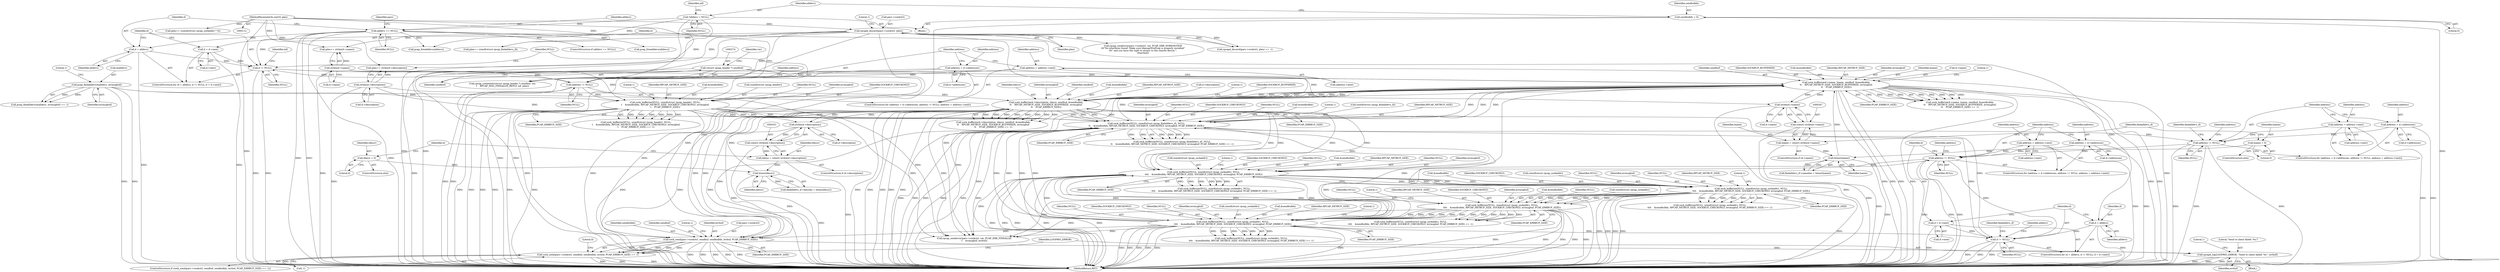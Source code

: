 digraph "1_libpcap_617b12c0339db4891d117b661982126c495439ea@API" {
"1000605" [label="(Call,sock_send(pars->sockctrl, sendbuf, sendbufidx, errbuf, PCAP_ERRBUF_SIZE))"];
"1000137" [label="(Call,rpcapd_discard(pars->sockctrl, plen))"];
"1000115" [label="(MethodParameterIn,uint32 plen)"];
"1000273" [label="(Call,(struct rpcap_header *) sendbuf)"];
"1000434" [label="(Call,sock_bufferize(d->description, ldescr, sendbuf, &sendbufidx,\n\t\t    RPCAP_NETBUF_SIZE, SOCKBUF_BUFFERIZE, errmsgbuf,\n\t\t    PCAP_ERRBUF_SIZE))"];
"1000332" [label="(Call,strlen(d->description))"];
"1000205" [label="(Call,strlen(d->description))"];
"1000360" [label="(Call,htons(ldescr))"];
"1000337" [label="(Call,ldescr = 0)"];
"1000328" [label="(Call,ldescr = (short) strlen(d->description))"];
"1000330" [label="(Call,(short) strlen(d->description))"];
"1000417" [label="(Call,sock_bufferize(d->name, lname, sendbuf, &sendbufidx,\n\t\t    RPCAP_NETBUF_SIZE, SOCKBUF_BUFFERIZE, errmsgbuf,\n\t\t    PCAP_ERRBUF_SIZE))"];
"1000348" [label="(Call,strlen(d->name))"];
"1000215" [label="(Call,strlen(d->name))"];
"1000366" [label="(Call,htons(lname))"];
"1000353" [label="(Call,lname = 0)"];
"1000344" [label="(Call,lname = (short) strlen(d->name))"];
"1000346" [label="(Call,(short) strlen(d->name))"];
"1000305" [label="(Call,sock_bufferize(NULL, sizeof(struct rpcap_findalldevs_if), NULL,\n\t\t    &sendbufidx, RPCAP_NETBUF_SIZE, SOCKBUF_CHECKONLY, errmsgbuf, PCAP_ERRBUF_SIZE))"];
"1000284" [label="(Call,d != NULL)"];
"1000281" [label="(Call,d = alldevs)"];
"1000158" [label="(Call,alldevs == NULL)"];
"1000125" [label="(Call,*alldevs = NULL)"];
"1000287" [label="(Call,d = d->next)"];
"1000258" [label="(Call,sock_bufferize(NULL, sizeof(struct rpcap_header), NULL,\n\t    &sendbufidx, RPCAP_NETBUF_SIZE, SOCKBUF_CHECKONLY, errmsgbuf,\n\t    PCAP_ERRBUF_SIZE))"];
"1000188" [label="(Call,d != NULL)"];
"1000185" [label="(Call,d = alldevs)"];
"1000191" [label="(Call,d = d->next)"];
"1000229" [label="(Call,address != NULL)"];
"1000224" [label="(Call,address = d->addresses)"];
"1000232" [label="(Call,address = address->next)"];
"1000150" [label="(Call,pcap_findalldevs(&alldevs, errmsgbuf))"];
"1000455" [label="(Call,address != NULL)"];
"1000458" [label="(Call,address = address->next)"];
"1000450" [label="(Call,address = d->addresses)"];
"1000382" [label="(Call,address != NULL)"];
"1000377" [label="(Call,address = d->addresses)"];
"1000385" [label="(Call,address = address->next)"];
"1000577" [label="(Call,sock_bufferize(NULL, sizeof(struct rpcap_sockaddr), NULL,\n\t\t\t\t    &sendbufidx, RPCAP_NETBUF_SIZE, SOCKBUF_CHECKONLY, errmsgbuf, PCAP_ERRBUF_SIZE))"];
"1000546" [label="(Call,sock_bufferize(NULL, sizeof(struct rpcap_sockaddr), NULL,\n\t\t\t\t    &sendbufidx, RPCAP_NETBUF_SIZE, SOCKBUF_CHECKONLY, errmsgbuf, PCAP_ERRBUF_SIZE))"];
"1000515" [label="(Call,sock_bufferize(NULL, sizeof(struct rpcap_sockaddr), NULL,\n\t\t\t\t    &sendbufidx, RPCAP_NETBUF_SIZE, SOCKBUF_CHECKONLY, errmsgbuf, PCAP_ERRBUF_SIZE))"];
"1000484" [label="(Call,sock_bufferize(NULL, sizeof(struct rpcap_sockaddr), NULL,\n\t\t\t\t    &sendbufidx, RPCAP_NETBUF_SIZE, SOCKBUF_CHECKONLY, errmsgbuf, PCAP_ERRBUF_SIZE))"];
"1000121" [label="(Call,sendbufidx = 0)"];
"1000604" [label="(Call,sock_send(pars->sockctrl, sendbuf, sendbufidx, errbuf, PCAP_ERRBUF_SIZE) == -1)"];
"1000616" [label="(Call,rpcapd_log(LOGPRIO_ERROR, \"Send to client failed: %s\", errbuf))"];
"1000385" [label="(Call,address = address->next)"];
"1000486" [label="(Call,sizeof(struct rpcap_sockaddr))"];
"1000445" [label="(Identifier,PCAP_ERRBUF_SIZE)"];
"1000349" [label="(Call,d->name)"];
"1000315" [label="(Identifier,PCAP_ERRBUF_SIZE)"];
"1000258" [label="(Call,sock_bufferize(NULL, sizeof(struct rpcap_header), NULL,\n\t    &sendbufidx, RPCAP_NETBUF_SIZE, SOCKBUF_CHECKONLY, errmsgbuf,\n\t    PCAP_ERRBUF_SIZE))"];
"1000362" [label="(Call,findalldevs_if->namelen = htons(lname))"];
"1000314" [label="(Identifier,errmsgbuf)"];
"1000186" [label="(Identifier,d)"];
"1000273" [label="(Call,(struct rpcap_header *) sendbuf)"];
"1000257" [label="(Call,sock_bufferize(NULL, sizeof(struct rpcap_header), NULL,\n\t    &sendbufidx, RPCAP_NETBUF_SIZE, SOCKBUF_CHECKONLY, errmsgbuf,\n\t    PCAP_ERRBUF_SIZE) == -1)"];
"1000422" [label="(Identifier,sendbuf)"];
"1000610" [label="(Identifier,sendbufidx)"];
"1000137" [label="(Call,rpcapd_discard(pars->sockctrl, plen))"];
"1000232" [label="(Call,address = address->next)"];
"1000270" [label="(Literal,1)"];
"1000386" [label="(Identifier,address)"];
"1000522" [label="(Identifier,RPCAP_NETBUF_SIZE)"];
"1000618" [label="(Literal,\"Send to client failed: %s\")"];
"1000652" [label="(MethodReturn,RET)"];
"1000141" [label="(Identifier,plen)"];
"1000213" [label="(Call,plen+= strlen(d->name))"];
"1000219" [label="(Call,plen+= sizeof(struct rpcap_findalldevs_if))"];
"1000468" [label="(Identifier,address)"];
"1000609" [label="(Identifier,sendbuf)"];
"1000494" [label="(Identifier,PCAP_ERRBUF_SIZE)"];
"1000346" [label="(Call,(short) strlen(d->name))"];
"1000548" [label="(Call,sizeof(struct rpcap_sockaddr))"];
"1000460" [label="(Call,address->next)"];
"1000344" [label="(Call,lname = (short) strlen(d->name))"];
"1000265" [label="(Identifier,RPCAP_NETBUF_SIZE)"];
"1000304" [label="(Call,sock_bufferize(NULL, sizeof(struct rpcap_findalldevs_if), NULL,\n\t\t    &sendbufidx, RPCAP_NETBUF_SIZE, SOCKBUF_CHECKONLY, errmsgbuf, PCAP_ERRBUF_SIZE) == -1)"];
"1000514" [label="(Call,sock_bufferize(NULL, sizeof(struct rpcap_sockaddr), NULL,\n\t\t\t\t    &sendbufidx, RPCAP_NETBUF_SIZE, SOCKBUF_CHECKONLY, errmsgbuf, PCAP_ERRBUF_SIZE) == -1)"];
"1000275" [label="(Identifier,sendbuf)"];
"1000233" [label="(Identifier,address)"];
"1000116" [label="(Block,)"];
"1000241" [label="(Identifier,address)"];
"1000426" [label="(Identifier,SOCKBUF_BUFFERIZE)"];
"1000587" [label="(Identifier,PCAP_ERRBUF_SIZE)"];
"1000578" [label="(Identifier,NULL)"];
"1000115" [label="(MethodParameterIn,uint32 plen)"];
"1000306" [label="(Identifier,NULL)"];
"1000585" [label="(Identifier,SOCKBUF_CHECKONLY)"];
"1000313" [label="(Identifier,SOCKBUF_CHECKONLY)"];
"1000447" [label="(Literal,1)"];
"1000234" [label="(Call,address->next)"];
"1000356" [label="(Call,findalldevs_if->desclen = htons(ldescr))"];
"1000484" [label="(Call,sock_bufferize(NULL, sizeof(struct rpcap_sockaddr), NULL,\n\t\t\t\t    &sendbufidx, RPCAP_NETBUF_SIZE, SOCKBUF_CHECKONLY, errmsgbuf, PCAP_ERRBUF_SIZE))"];
"1000328" [label="(Call,ldescr = (short) strlen(d->description))"];
"1000379" [label="(Call,d->addresses)"];
"1000352" [label="(ControlStructure,else)"];
"1000581" [label="(Identifier,NULL)"];
"1000123" [label="(Literal,0)"];
"1000456" [label="(Identifier,address)"];
"1000126" [label="(Identifier,alldevs)"];
"1000287" [label="(Call,d = d->next)"];
"1000247" [label="(Call,plen+= (sizeof(struct rpcap_sockaddr) * 4))"];
"1000617" [label="(Identifier,LOGPRIO_ERROR)"];
"1000367" [label="(Identifier,lname)"];
"1000143" [label="(Literal,1)"];
"1000603" [label="(ControlStructure,if (sock_send(pars->sockctrl, sendbuf, sendbufidx, errbuf, PCAP_ERRBUF_SIZE) == -1))"];
"1000215" [label="(Call,strlen(d->name))"];
"1000483" [label="(Call,sock_bufferize(NULL, sizeof(struct rpcap_sockaddr), NULL,\n\t\t\t\t    &sendbufidx, RPCAP_NETBUF_SIZE, SOCKBUF_CHECKONLY, errmsgbuf, PCAP_ERRBUF_SIZE) == -1)"];
"1000496" [label="(Literal,1)"];
"1000205" [label="(Call,strlen(d->description))"];
"1000206" [label="(Call,d->description)"];
"1000458" [label="(Call,address = address->next)"];
"1000527" [label="(Literal,1)"];
"1000605" [label="(Call,sock_send(pars->sockctrl, sendbuf, sendbufidx, errbuf, PCAP_ERRBUF_SIZE))"];
"1000443" [label="(Identifier,SOCKBUF_BUFFERIZE)"];
"1000189" [label="(Identifier,d)"];
"1000340" [label="(ControlStructure,if (d->name))"];
"1000520" [label="(Call,&sendbufidx)"];
"1000546" [label="(Call,sock_bufferize(NULL, sizeof(struct rpcap_sockaddr), NULL,\n\t\t\t\t    &sendbufidx, RPCAP_NETBUF_SIZE, SOCKBUF_CHECKONLY, errmsgbuf, PCAP_ERRBUF_SIZE))"];
"1000164" [label="(Call,rpcap_senderror(pars->sockctrl, ver, PCAP_ERR_NOREMOTEIF,\n\t\t\t\"No interfaces found! Make sure libpcap/WinPcap is properly installed\"\n\t\t\t\" and you have the right to access to the remote device.\",\n\t\t\terrbuf))"];
"1000457" [label="(Identifier,NULL)"];
"1000136" [label="(Call,rpcapd_discard(pars->sockctrl, plen) == -1)"];
"1000309" [label="(Identifier,NULL)"];
"1000216" [label="(Call,d->name)"];
"1000160" [label="(Identifier,NULL)"];
"1000492" [label="(Identifier,SOCKBUF_CHECKONLY)"];
"1000488" [label="(Identifier,NULL)"];
"1000452" [label="(Call,d->addresses)"];
"1000489" [label="(Call,&sendbufidx)"];
"1000433" [label="(Call,sock_bufferize(d->description, ldescr, sendbuf, &sendbufidx,\n\t\t    RPCAP_NETBUF_SIZE, SOCKBUF_BUFFERIZE, errmsgbuf,\n\t\t    PCAP_ERRBUF_SIZE) == -1)"];
"1000423" [label="(Call,&sendbufidx)"];
"1000451" [label="(Identifier,address)"];
"1000428" [label="(Identifier,PCAP_ERRBUF_SIZE)"];
"1000149" [label="(Call,pcap_findalldevs(&alldevs, errmsgbuf) == -1)"];
"1000619" [label="(Identifier,errbuf)"];
"1000272" [label="(Call,rpcap_createhdr((struct rpcap_header *) sendbuf, ver,\n\t    RPCAP_MSG_FINDALLIF_REPLY, nif, plen))"];
"1000383" [label="(Identifier,address)"];
"1000263" [label="(Call,&sendbufidx)"];
"1000226" [label="(Call,d->addresses)"];
"1000438" [label="(Identifier,ldescr)"];
"1000288" [label="(Identifier,d)"];
"1000614" [label="(Literal,1)"];
"1000192" [label="(Identifier,d)"];
"1000260" [label="(Call,sizeof(struct rpcap_header))"];
"1000231" [label="(Identifier,NULL)"];
"1000547" [label="(Identifier,NULL)"];
"1000361" [label="(Identifier,ldescr)"];
"1000558" [label="(Literal,1)"];
"1000378" [label="(Identifier,address)"];
"1000310" [label="(Call,&sendbufidx)"];
"1000624" [label="(Literal,0)"];
"1000523" [label="(Identifier,SOCKBUF_CHECKONLY)"];
"1000425" [label="(Identifier,RPCAP_NETBUF_SIZE)"];
"1000296" [label="(Identifier,findalldevs_if)"];
"1000285" [label="(Identifier,d)"];
"1000444" [label="(Identifier,errmsgbuf)"];
"1000348" [label="(Call,strlen(d->name))"];
"1000387" [label="(Call,address->next)"];
"1000224" [label="(Call,address = d->addresses)"];
"1000330" [label="(Call,(short) strlen(d->description))"];
"1000586" [label="(Identifier,errmsgbuf)"];
"1000427" [label="(Identifier,errmsgbuf)"];
"1000345" [label="(Identifier,lname)"];
"1000491" [label="(Identifier,RPCAP_NETBUF_SIZE)"];
"1000122" [label="(Identifier,sendbufidx)"];
"1000281" [label="(Call,d = alldevs)"];
"1000602" [label="(Identifier,alldevs)"];
"1000622" [label="(Literal,1)"];
"1000360" [label="(Call,htons(ldescr))"];
"1000545" [label="(Call,sock_bufferize(NULL, sizeof(struct rpcap_sockaddr), NULL,\n\t\t\t\t    &sendbufidx, RPCAP_NETBUF_SIZE, SOCKBUF_CHECKONLY, errmsgbuf, PCAP_ERRBUF_SIZE) == -1)"];
"1000517" [label="(Call,sizeof(struct rpcap_sockaddr))"];
"1000157" [label="(ControlStructure,if (alldevs == NULL))"];
"1000155" [label="(Literal,1)"];
"1000604" [label="(Call,sock_send(pars->sockctrl, sendbuf, sendbufidx, errbuf, PCAP_ERRBUF_SIZE) == -1)"];
"1000553" [label="(Identifier,RPCAP_NETBUF_SIZE)"];
"1000485" [label="(Identifier,NULL)"];
"1000305" [label="(Call,sock_bufferize(NULL, sizeof(struct rpcap_findalldevs_if), NULL,\n\t\t    &sendbufidx, RPCAP_NETBUF_SIZE, SOCKBUF_CHECKONLY, errmsgbuf, PCAP_ERRBUF_SIZE))"];
"1000190" [label="(Identifier,NULL)"];
"1000337" [label="(Call,ldescr = 0)"];
"1000449" [label="(ControlStructure,for (address = d->addresses; address != NULL; address = address->next))"];
"1000354" [label="(Identifier,lname)"];
"1000289" [label="(Call,d->next)"];
"1000230" [label="(Identifier,address)"];
"1000376" [label="(ControlStructure,for (address = d->addresses; address != NULL; address = address->next))"];
"1000611" [label="(Identifier,errbuf)"];
"1000409" [label="(Identifier,findalldevs_if)"];
"1000153" [label="(Identifier,errmsgbuf)"];
"1000133" [label="(Identifier,nif)"];
"1000554" [label="(Identifier,SOCKBUF_CHECKONLY)"];
"1000127" [label="(Identifier,NULL)"];
"1000421" [label="(Identifier,lname)"];
"1000613" [label="(Call,-1)"];
"1000282" [label="(Identifier,d)"];
"1000329" [label="(Identifier,ldescr)"];
"1000338" [label="(Identifier,ldescr)"];
"1000268" [label="(Identifier,PCAP_ERRBUF_SIZE)"];
"1000358" [label="(Identifier,findalldevs_if)"];
"1000283" [label="(Identifier,alldevs)"];
"1000525" [label="(Identifier,PCAP_ERRBUF_SIZE)"];
"1000280" [label="(ControlStructure,for (d = alldevs; d != NULL; d = d->next))"];
"1000516" [label="(Identifier,NULL)"];
"1000276" [label="(Identifier,ver)"];
"1000524" [label="(Identifier,errmsgbuf)"];
"1000417" [label="(Call,sock_bufferize(d->name, lname, sendbuf, &sendbufidx,\n\t\t    RPCAP_NETBUF_SIZE, SOCKBUF_BUFFERIZE, errmsgbuf,\n\t\t    PCAP_ERRBUF_SIZE))"];
"1000317" [label="(Literal,1)"];
"1000150" [label="(Call,pcap_findalldevs(&alldevs, errmsgbuf))"];
"1000336" [label="(ControlStructure,else)"];
"1000601" [label="(Call,pcap_freealldevs(alldevs))"];
"1000259" [label="(Identifier,NULL)"];
"1000158" [label="(Call,alldevs == NULL)"];
"1000394" [label="(Identifier,address)"];
"1000262" [label="(Identifier,NULL)"];
"1000121" [label="(Call,sendbufidx = 0)"];
"1000384" [label="(Identifier,NULL)"];
"1000342" [label="(Identifier,d)"];
"1000579" [label="(Call,sizeof(struct rpcap_sockaddr))"];
"1000324" [label="(ControlStructure,if (d->description))"];
"1000612" [label="(Identifier,PCAP_ERRBUF_SIZE)"];
"1000582" [label="(Call,&sendbufidx)"];
"1000515" [label="(Call,sock_bufferize(NULL, sizeof(struct rpcap_sockaddr), NULL,\n\t\t\t\t    &sendbufidx, RPCAP_NETBUF_SIZE, SOCKBUF_CHECKONLY, errmsgbuf, PCAP_ERRBUF_SIZE))"];
"1000519" [label="(Identifier,NULL)"];
"1000439" [label="(Identifier,sendbuf)"];
"1000166" [label="(Identifier,pars)"];
"1000188" [label="(Call,d != NULL)"];
"1000307" [label="(Call,sizeof(struct rpcap_findalldevs_if))"];
"1000382" [label="(Call,address != NULL)"];
"1000198" [label="(Identifier,nif)"];
"1000355" [label="(Literal,0)"];
"1000151" [label="(Call,&alldevs)"];
"1000267" [label="(Identifier,errmsgbuf)"];
"1000191" [label="(Call,d = d->next)"];
"1000577" [label="(Call,sock_bufferize(NULL, sizeof(struct rpcap_sockaddr), NULL,\n\t\t\t\t    &sendbufidx, RPCAP_NETBUF_SIZE, SOCKBUF_CHECKONLY, errmsgbuf, PCAP_ERRBUF_SIZE))"];
"1000576" [label="(Call,sock_bufferize(NULL, sizeof(struct rpcap_sockaddr), NULL,\n\t\t\t\t    &sendbufidx, RPCAP_NETBUF_SIZE, SOCKBUF_CHECKONLY, errmsgbuf, PCAP_ERRBUF_SIZE) == -1)"];
"1000223" [label="(ControlStructure,for (address = d->addresses; address != NULL; address = address->next))"];
"1000584" [label="(Identifier,RPCAP_NETBUF_SIZE)"];
"1000555" [label="(Identifier,errmsgbuf)"];
"1000416" [label="(Call,sock_bufferize(d->name, lname, sendbuf, &sendbufidx,\n\t\t    RPCAP_NETBUF_SIZE, SOCKBUF_BUFFERIZE, errmsgbuf,\n\t\t    PCAP_ERRBUF_SIZE) == -1)"];
"1000332" [label="(Call,strlen(d->description))"];
"1000628" [label="(Call,pcap_freealldevs(alldevs))"];
"1000284" [label="(Call,d != NULL)"];
"1000225" [label="(Identifier,address)"];
"1000286" [label="(Identifier,NULL)"];
"1000184" [label="(ControlStructure,for (d = alldevs; d != NULL; d = d->next))"];
"1000353" [label="(Call,lname = 0)"];
"1000418" [label="(Call,d->name)"];
"1000616" [label="(Call,rpcapd_log(LOGPRIO_ERROR, \"Send to client failed: %s\", errbuf))"];
"1000138" [label="(Call,pars->sockctrl)"];
"1000589" [label="(Literal,1)"];
"1000203" [label="(Call,plen+= strlen(d->description))"];
"1000312" [label="(Identifier,RPCAP_NETBUF_SIZE)"];
"1000229" [label="(Call,address != NULL)"];
"1000266" [label="(Identifier,SOCKBUF_CHECKONLY)"];
"1000556" [label="(Identifier,PCAP_ERRBUF_SIZE)"];
"1000632" [label="(Call,rpcap_senderror(pars->sockctrl, ver, PCAP_ERR_FINDALLIF,\n\t    errmsgbuf, errbuf))"];
"1000159" [label="(Identifier,alldevs)"];
"1000125" [label="(Call,*alldevs = NULL)"];
"1000187" [label="(Identifier,alldevs)"];
"1000377" [label="(Call,address = d->addresses)"];
"1000551" [label="(Call,&sendbufidx)"];
"1000493" [label="(Identifier,errmsgbuf)"];
"1000434" [label="(Call,sock_bufferize(d->description, ldescr, sendbuf, &sendbufidx,\n\t\t    RPCAP_NETBUF_SIZE, SOCKBUF_BUFFERIZE, errmsgbuf,\n\t\t    PCAP_ERRBUF_SIZE))"];
"1000450" [label="(Call,address = d->addresses)"];
"1000430" [label="(Literal,1)"];
"1000550" [label="(Identifier,NULL)"];
"1000440" [label="(Call,&sendbufidx)"];
"1000455" [label="(Call,address != NULL)"];
"1000333" [label="(Call,d->description)"];
"1000339" [label="(Literal,0)"];
"1000459" [label="(Identifier,address)"];
"1000606" [label="(Call,pars->sockctrl)"];
"1000442" [label="(Identifier,RPCAP_NETBUF_SIZE)"];
"1000185" [label="(Call,d = alldevs)"];
"1000193" [label="(Call,d->next)"];
"1000615" [label="(Block,)"];
"1000435" [label="(Call,d->description)"];
"1000366" [label="(Call,htons(lname))"];
"1000605" -> "1000604"  [label="AST: "];
"1000605" -> "1000612"  [label="CFG: "];
"1000606" -> "1000605"  [label="AST: "];
"1000609" -> "1000605"  [label="AST: "];
"1000610" -> "1000605"  [label="AST: "];
"1000611" -> "1000605"  [label="AST: "];
"1000612" -> "1000605"  [label="AST: "];
"1000614" -> "1000605"  [label="CFG: "];
"1000605" -> "1000652"  [label="DDG: "];
"1000605" -> "1000652"  [label="DDG: "];
"1000605" -> "1000652"  [label="DDG: "];
"1000605" -> "1000652"  [label="DDG: "];
"1000605" -> "1000652"  [label="DDG: "];
"1000605" -> "1000604"  [label="DDG: "];
"1000605" -> "1000604"  [label="DDG: "];
"1000605" -> "1000604"  [label="DDG: "];
"1000605" -> "1000604"  [label="DDG: "];
"1000605" -> "1000604"  [label="DDG: "];
"1000137" -> "1000605"  [label="DDG: "];
"1000273" -> "1000605"  [label="DDG: "];
"1000434" -> "1000605"  [label="DDG: "];
"1000434" -> "1000605"  [label="DDG: "];
"1000121" -> "1000605"  [label="DDG: "];
"1000305" -> "1000605"  [label="DDG: "];
"1000258" -> "1000605"  [label="DDG: "];
"1000577" -> "1000605"  [label="DDG: "];
"1000605" -> "1000616"  [label="DDG: "];
"1000137" -> "1000136"  [label="AST: "];
"1000137" -> "1000141"  [label="CFG: "];
"1000138" -> "1000137"  [label="AST: "];
"1000141" -> "1000137"  [label="AST: "];
"1000143" -> "1000137"  [label="CFG: "];
"1000137" -> "1000652"  [label="DDG: "];
"1000137" -> "1000652"  [label="DDG: "];
"1000137" -> "1000136"  [label="DDG: "];
"1000137" -> "1000136"  [label="DDG: "];
"1000115" -> "1000137"  [label="DDG: "];
"1000137" -> "1000164"  [label="DDG: "];
"1000137" -> "1000203"  [label="DDG: "];
"1000137" -> "1000213"  [label="DDG: "];
"1000137" -> "1000219"  [label="DDG: "];
"1000137" -> "1000272"  [label="DDG: "];
"1000137" -> "1000632"  [label="DDG: "];
"1000115" -> "1000112"  [label="AST: "];
"1000115" -> "1000652"  [label="DDG: "];
"1000115" -> "1000203"  [label="DDG: "];
"1000115" -> "1000213"  [label="DDG: "];
"1000115" -> "1000219"  [label="DDG: "];
"1000115" -> "1000247"  [label="DDG: "];
"1000115" -> "1000272"  [label="DDG: "];
"1000273" -> "1000272"  [label="AST: "];
"1000273" -> "1000275"  [label="CFG: "];
"1000274" -> "1000273"  [label="AST: "];
"1000275" -> "1000273"  [label="AST: "];
"1000276" -> "1000273"  [label="CFG: "];
"1000273" -> "1000652"  [label="DDG: "];
"1000273" -> "1000272"  [label="DDG: "];
"1000273" -> "1000417"  [label="DDG: "];
"1000434" -> "1000433"  [label="AST: "];
"1000434" -> "1000445"  [label="CFG: "];
"1000435" -> "1000434"  [label="AST: "];
"1000438" -> "1000434"  [label="AST: "];
"1000439" -> "1000434"  [label="AST: "];
"1000440" -> "1000434"  [label="AST: "];
"1000442" -> "1000434"  [label="AST: "];
"1000443" -> "1000434"  [label="AST: "];
"1000444" -> "1000434"  [label="AST: "];
"1000445" -> "1000434"  [label="AST: "];
"1000447" -> "1000434"  [label="CFG: "];
"1000434" -> "1000652"  [label="DDG: "];
"1000434" -> "1000652"  [label="DDG: "];
"1000434" -> "1000652"  [label="DDG: "];
"1000434" -> "1000652"  [label="DDG: "];
"1000434" -> "1000652"  [label="DDG: "];
"1000434" -> "1000652"  [label="DDG: "];
"1000434" -> "1000652"  [label="DDG: "];
"1000434" -> "1000652"  [label="DDG: "];
"1000434" -> "1000305"  [label="DDG: "];
"1000434" -> "1000305"  [label="DDG: "];
"1000434" -> "1000305"  [label="DDG: "];
"1000434" -> "1000305"  [label="DDG: "];
"1000434" -> "1000332"  [label="DDG: "];
"1000434" -> "1000417"  [label="DDG: "];
"1000434" -> "1000417"  [label="DDG: "];
"1000434" -> "1000433"  [label="DDG: "];
"1000434" -> "1000433"  [label="DDG: "];
"1000434" -> "1000433"  [label="DDG: "];
"1000434" -> "1000433"  [label="DDG: "];
"1000434" -> "1000433"  [label="DDG: "];
"1000434" -> "1000433"  [label="DDG: "];
"1000434" -> "1000433"  [label="DDG: "];
"1000434" -> "1000433"  [label="DDG: "];
"1000332" -> "1000434"  [label="DDG: "];
"1000205" -> "1000434"  [label="DDG: "];
"1000360" -> "1000434"  [label="DDG: "];
"1000417" -> "1000434"  [label="DDG: "];
"1000417" -> "1000434"  [label="DDG: "];
"1000417" -> "1000434"  [label="DDG: "];
"1000417" -> "1000434"  [label="DDG: "];
"1000417" -> "1000434"  [label="DDG: "];
"1000417" -> "1000434"  [label="DDG: "];
"1000434" -> "1000484"  [label="DDG: "];
"1000434" -> "1000484"  [label="DDG: "];
"1000434" -> "1000484"  [label="DDG: "];
"1000434" -> "1000484"  [label="DDG: "];
"1000434" -> "1000632"  [label="DDG: "];
"1000332" -> "1000330"  [label="AST: "];
"1000332" -> "1000333"  [label="CFG: "];
"1000333" -> "1000332"  [label="AST: "];
"1000330" -> "1000332"  [label="CFG: "];
"1000332" -> "1000652"  [label="DDG: "];
"1000332" -> "1000330"  [label="DDG: "];
"1000205" -> "1000332"  [label="DDG: "];
"1000205" -> "1000203"  [label="AST: "];
"1000205" -> "1000206"  [label="CFG: "];
"1000206" -> "1000205"  [label="AST: "];
"1000203" -> "1000205"  [label="CFG: "];
"1000205" -> "1000652"  [label="DDG: "];
"1000205" -> "1000203"  [label="DDG: "];
"1000360" -> "1000356"  [label="AST: "];
"1000360" -> "1000361"  [label="CFG: "];
"1000361" -> "1000360"  [label="AST: "];
"1000356" -> "1000360"  [label="CFG: "];
"1000360" -> "1000652"  [label="DDG: "];
"1000360" -> "1000356"  [label="DDG: "];
"1000337" -> "1000360"  [label="DDG: "];
"1000328" -> "1000360"  [label="DDG: "];
"1000337" -> "1000336"  [label="AST: "];
"1000337" -> "1000339"  [label="CFG: "];
"1000338" -> "1000337"  [label="AST: "];
"1000339" -> "1000337"  [label="AST: "];
"1000342" -> "1000337"  [label="CFG: "];
"1000328" -> "1000324"  [label="AST: "];
"1000328" -> "1000330"  [label="CFG: "];
"1000329" -> "1000328"  [label="AST: "];
"1000330" -> "1000328"  [label="AST: "];
"1000342" -> "1000328"  [label="CFG: "];
"1000328" -> "1000652"  [label="DDG: "];
"1000330" -> "1000328"  [label="DDG: "];
"1000331" -> "1000330"  [label="AST: "];
"1000330" -> "1000652"  [label="DDG: "];
"1000417" -> "1000416"  [label="AST: "];
"1000417" -> "1000428"  [label="CFG: "];
"1000418" -> "1000417"  [label="AST: "];
"1000421" -> "1000417"  [label="AST: "];
"1000422" -> "1000417"  [label="AST: "];
"1000423" -> "1000417"  [label="AST: "];
"1000425" -> "1000417"  [label="AST: "];
"1000426" -> "1000417"  [label="AST: "];
"1000427" -> "1000417"  [label="AST: "];
"1000428" -> "1000417"  [label="AST: "];
"1000430" -> "1000417"  [label="CFG: "];
"1000417" -> "1000652"  [label="DDG: "];
"1000417" -> "1000652"  [label="DDG: "];
"1000417" -> "1000652"  [label="DDG: "];
"1000417" -> "1000652"  [label="DDG: "];
"1000417" -> "1000652"  [label="DDG: "];
"1000417" -> "1000652"  [label="DDG: "];
"1000417" -> "1000652"  [label="DDG: "];
"1000417" -> "1000348"  [label="DDG: "];
"1000417" -> "1000416"  [label="DDG: "];
"1000417" -> "1000416"  [label="DDG: "];
"1000417" -> "1000416"  [label="DDG: "];
"1000417" -> "1000416"  [label="DDG: "];
"1000417" -> "1000416"  [label="DDG: "];
"1000417" -> "1000416"  [label="DDG: "];
"1000417" -> "1000416"  [label="DDG: "];
"1000417" -> "1000416"  [label="DDG: "];
"1000348" -> "1000417"  [label="DDG: "];
"1000215" -> "1000417"  [label="DDG: "];
"1000366" -> "1000417"  [label="DDG: "];
"1000305" -> "1000417"  [label="DDG: "];
"1000305" -> "1000417"  [label="DDG: "];
"1000305" -> "1000417"  [label="DDG: "];
"1000305" -> "1000417"  [label="DDG: "];
"1000417" -> "1000632"  [label="DDG: "];
"1000348" -> "1000346"  [label="AST: "];
"1000348" -> "1000349"  [label="CFG: "];
"1000349" -> "1000348"  [label="AST: "];
"1000346" -> "1000348"  [label="CFG: "];
"1000348" -> "1000652"  [label="DDG: "];
"1000348" -> "1000346"  [label="DDG: "];
"1000215" -> "1000348"  [label="DDG: "];
"1000215" -> "1000213"  [label="AST: "];
"1000215" -> "1000216"  [label="CFG: "];
"1000216" -> "1000215"  [label="AST: "];
"1000213" -> "1000215"  [label="CFG: "];
"1000215" -> "1000652"  [label="DDG: "];
"1000215" -> "1000213"  [label="DDG: "];
"1000366" -> "1000362"  [label="AST: "];
"1000366" -> "1000367"  [label="CFG: "];
"1000367" -> "1000366"  [label="AST: "];
"1000362" -> "1000366"  [label="CFG: "];
"1000366" -> "1000652"  [label="DDG: "];
"1000366" -> "1000362"  [label="DDG: "];
"1000353" -> "1000366"  [label="DDG: "];
"1000344" -> "1000366"  [label="DDG: "];
"1000353" -> "1000352"  [label="AST: "];
"1000353" -> "1000355"  [label="CFG: "];
"1000354" -> "1000353"  [label="AST: "];
"1000355" -> "1000353"  [label="AST: "];
"1000358" -> "1000353"  [label="CFG: "];
"1000344" -> "1000340"  [label="AST: "];
"1000344" -> "1000346"  [label="CFG: "];
"1000345" -> "1000344"  [label="AST: "];
"1000346" -> "1000344"  [label="AST: "];
"1000358" -> "1000344"  [label="CFG: "];
"1000344" -> "1000652"  [label="DDG: "];
"1000346" -> "1000344"  [label="DDG: "];
"1000347" -> "1000346"  [label="AST: "];
"1000346" -> "1000652"  [label="DDG: "];
"1000305" -> "1000304"  [label="AST: "];
"1000305" -> "1000315"  [label="CFG: "];
"1000306" -> "1000305"  [label="AST: "];
"1000307" -> "1000305"  [label="AST: "];
"1000309" -> "1000305"  [label="AST: "];
"1000310" -> "1000305"  [label="AST: "];
"1000312" -> "1000305"  [label="AST: "];
"1000313" -> "1000305"  [label="AST: "];
"1000314" -> "1000305"  [label="AST: "];
"1000315" -> "1000305"  [label="AST: "];
"1000317" -> "1000305"  [label="CFG: "];
"1000305" -> "1000652"  [label="DDG: "];
"1000305" -> "1000652"  [label="DDG: "];
"1000305" -> "1000652"  [label="DDG: "];
"1000305" -> "1000652"  [label="DDG: "];
"1000305" -> "1000652"  [label="DDG: "];
"1000305" -> "1000652"  [label="DDG: "];
"1000305" -> "1000304"  [label="DDG: "];
"1000305" -> "1000304"  [label="DDG: "];
"1000305" -> "1000304"  [label="DDG: "];
"1000305" -> "1000304"  [label="DDG: "];
"1000305" -> "1000304"  [label="DDG: "];
"1000305" -> "1000304"  [label="DDG: "];
"1000284" -> "1000305"  [label="DDG: "];
"1000258" -> "1000305"  [label="DDG: "];
"1000258" -> "1000305"  [label="DDG: "];
"1000258" -> "1000305"  [label="DDG: "];
"1000258" -> "1000305"  [label="DDG: "];
"1000258" -> "1000305"  [label="DDG: "];
"1000577" -> "1000305"  [label="DDG: "];
"1000577" -> "1000305"  [label="DDG: "];
"1000577" -> "1000305"  [label="DDG: "];
"1000577" -> "1000305"  [label="DDG: "];
"1000577" -> "1000305"  [label="DDG: "];
"1000305" -> "1000382"  [label="DDG: "];
"1000305" -> "1000484"  [label="DDG: "];
"1000305" -> "1000632"  [label="DDG: "];
"1000284" -> "1000280"  [label="AST: "];
"1000284" -> "1000286"  [label="CFG: "];
"1000285" -> "1000284"  [label="AST: "];
"1000286" -> "1000284"  [label="AST: "];
"1000296" -> "1000284"  [label="CFG: "];
"1000602" -> "1000284"  [label="CFG: "];
"1000284" -> "1000652"  [label="DDG: "];
"1000284" -> "1000652"  [label="DDG: "];
"1000284" -> "1000652"  [label="DDG: "];
"1000281" -> "1000284"  [label="DDG: "];
"1000287" -> "1000284"  [label="DDG: "];
"1000258" -> "1000284"  [label="DDG: "];
"1000455" -> "1000284"  [label="DDG: "];
"1000577" -> "1000284"  [label="DDG: "];
"1000281" -> "1000280"  [label="AST: "];
"1000281" -> "1000283"  [label="CFG: "];
"1000282" -> "1000281"  [label="AST: "];
"1000283" -> "1000281"  [label="AST: "];
"1000285" -> "1000281"  [label="CFG: "];
"1000281" -> "1000652"  [label="DDG: "];
"1000158" -> "1000281"  [label="DDG: "];
"1000158" -> "1000157"  [label="AST: "];
"1000158" -> "1000160"  [label="CFG: "];
"1000159" -> "1000158"  [label="AST: "];
"1000160" -> "1000158"  [label="AST: "];
"1000166" -> "1000158"  [label="CFG: "];
"1000186" -> "1000158"  [label="CFG: "];
"1000158" -> "1000652"  [label="DDG: "];
"1000158" -> "1000652"  [label="DDG: "];
"1000158" -> "1000652"  [label="DDG: "];
"1000125" -> "1000158"  [label="DDG: "];
"1000158" -> "1000185"  [label="DDG: "];
"1000158" -> "1000188"  [label="DDG: "];
"1000158" -> "1000601"  [label="DDG: "];
"1000158" -> "1000628"  [label="DDG: "];
"1000125" -> "1000116"  [label="AST: "];
"1000125" -> "1000127"  [label="CFG: "];
"1000126" -> "1000125"  [label="AST: "];
"1000127" -> "1000125"  [label="AST: "];
"1000133" -> "1000125"  [label="CFG: "];
"1000125" -> "1000652"  [label="DDG: "];
"1000125" -> "1000652"  [label="DDG: "];
"1000125" -> "1000628"  [label="DDG: "];
"1000287" -> "1000280"  [label="AST: "];
"1000287" -> "1000289"  [label="CFG: "];
"1000288" -> "1000287"  [label="AST: "];
"1000289" -> "1000287"  [label="AST: "];
"1000285" -> "1000287"  [label="CFG: "];
"1000287" -> "1000652"  [label="DDG: "];
"1000258" -> "1000257"  [label="AST: "];
"1000258" -> "1000268"  [label="CFG: "];
"1000259" -> "1000258"  [label="AST: "];
"1000260" -> "1000258"  [label="AST: "];
"1000262" -> "1000258"  [label="AST: "];
"1000263" -> "1000258"  [label="AST: "];
"1000265" -> "1000258"  [label="AST: "];
"1000266" -> "1000258"  [label="AST: "];
"1000267" -> "1000258"  [label="AST: "];
"1000268" -> "1000258"  [label="AST: "];
"1000270" -> "1000258"  [label="CFG: "];
"1000258" -> "1000652"  [label="DDG: "];
"1000258" -> "1000652"  [label="DDG: "];
"1000258" -> "1000652"  [label="DDG: "];
"1000258" -> "1000652"  [label="DDG: "];
"1000258" -> "1000652"  [label="DDG: "];
"1000258" -> "1000652"  [label="DDG: "];
"1000258" -> "1000257"  [label="DDG: "];
"1000258" -> "1000257"  [label="DDG: "];
"1000258" -> "1000257"  [label="DDG: "];
"1000258" -> "1000257"  [label="DDG: "];
"1000258" -> "1000257"  [label="DDG: "];
"1000258" -> "1000257"  [label="DDG: "];
"1000188" -> "1000258"  [label="DDG: "];
"1000229" -> "1000258"  [label="DDG: "];
"1000150" -> "1000258"  [label="DDG: "];
"1000258" -> "1000632"  [label="DDG: "];
"1000188" -> "1000184"  [label="AST: "];
"1000188" -> "1000190"  [label="CFG: "];
"1000189" -> "1000188"  [label="AST: "];
"1000190" -> "1000188"  [label="AST: "];
"1000198" -> "1000188"  [label="CFG: "];
"1000259" -> "1000188"  [label="CFG: "];
"1000188" -> "1000652"  [label="DDG: "];
"1000188" -> "1000652"  [label="DDG: "];
"1000185" -> "1000188"  [label="DDG: "];
"1000191" -> "1000188"  [label="DDG: "];
"1000229" -> "1000188"  [label="DDG: "];
"1000188" -> "1000229"  [label="DDG: "];
"1000185" -> "1000184"  [label="AST: "];
"1000185" -> "1000187"  [label="CFG: "];
"1000186" -> "1000185"  [label="AST: "];
"1000187" -> "1000185"  [label="AST: "];
"1000189" -> "1000185"  [label="CFG: "];
"1000185" -> "1000652"  [label="DDG: "];
"1000191" -> "1000184"  [label="AST: "];
"1000191" -> "1000193"  [label="CFG: "];
"1000192" -> "1000191"  [label="AST: "];
"1000193" -> "1000191"  [label="AST: "];
"1000189" -> "1000191"  [label="CFG: "];
"1000191" -> "1000652"  [label="DDG: "];
"1000229" -> "1000223"  [label="AST: "];
"1000229" -> "1000231"  [label="CFG: "];
"1000230" -> "1000229"  [label="AST: "];
"1000231" -> "1000229"  [label="AST: "];
"1000241" -> "1000229"  [label="CFG: "];
"1000192" -> "1000229"  [label="CFG: "];
"1000229" -> "1000652"  [label="DDG: "];
"1000229" -> "1000652"  [label="DDG: "];
"1000224" -> "1000229"  [label="DDG: "];
"1000232" -> "1000229"  [label="DDG: "];
"1000224" -> "1000223"  [label="AST: "];
"1000224" -> "1000226"  [label="CFG: "];
"1000225" -> "1000224"  [label="AST: "];
"1000226" -> "1000224"  [label="AST: "];
"1000230" -> "1000224"  [label="CFG: "];
"1000224" -> "1000652"  [label="DDG: "];
"1000232" -> "1000223"  [label="AST: "];
"1000232" -> "1000234"  [label="CFG: "];
"1000233" -> "1000232"  [label="AST: "];
"1000234" -> "1000232"  [label="AST: "];
"1000230" -> "1000232"  [label="CFG: "];
"1000232" -> "1000652"  [label="DDG: "];
"1000150" -> "1000149"  [label="AST: "];
"1000150" -> "1000153"  [label="CFG: "];
"1000151" -> "1000150"  [label="AST: "];
"1000153" -> "1000150"  [label="AST: "];
"1000155" -> "1000150"  [label="CFG: "];
"1000150" -> "1000652"  [label="DDG: "];
"1000150" -> "1000652"  [label="DDG: "];
"1000150" -> "1000149"  [label="DDG: "];
"1000150" -> "1000149"  [label="DDG: "];
"1000150" -> "1000632"  [label="DDG: "];
"1000455" -> "1000449"  [label="AST: "];
"1000455" -> "1000457"  [label="CFG: "];
"1000456" -> "1000455"  [label="AST: "];
"1000457" -> "1000455"  [label="AST: "];
"1000468" -> "1000455"  [label="CFG: "];
"1000288" -> "1000455"  [label="CFG: "];
"1000455" -> "1000652"  [label="DDG: "];
"1000455" -> "1000652"  [label="DDG: "];
"1000455" -> "1000652"  [label="DDG: "];
"1000458" -> "1000455"  [label="DDG: "];
"1000450" -> "1000455"  [label="DDG: "];
"1000382" -> "1000455"  [label="DDG: "];
"1000577" -> "1000455"  [label="DDG: "];
"1000455" -> "1000484"  [label="DDG: "];
"1000458" -> "1000449"  [label="AST: "];
"1000458" -> "1000460"  [label="CFG: "];
"1000459" -> "1000458"  [label="AST: "];
"1000460" -> "1000458"  [label="AST: "];
"1000456" -> "1000458"  [label="CFG: "];
"1000458" -> "1000652"  [label="DDG: "];
"1000450" -> "1000449"  [label="AST: "];
"1000450" -> "1000452"  [label="CFG: "];
"1000451" -> "1000450"  [label="AST: "];
"1000452" -> "1000450"  [label="AST: "];
"1000456" -> "1000450"  [label="CFG: "];
"1000450" -> "1000652"  [label="DDG: "];
"1000382" -> "1000376"  [label="AST: "];
"1000382" -> "1000384"  [label="CFG: "];
"1000383" -> "1000382"  [label="AST: "];
"1000384" -> "1000382"  [label="AST: "];
"1000394" -> "1000382"  [label="CFG: "];
"1000409" -> "1000382"  [label="CFG: "];
"1000382" -> "1000652"  [label="DDG: "];
"1000382" -> "1000652"  [label="DDG: "];
"1000382" -> "1000652"  [label="DDG: "];
"1000377" -> "1000382"  [label="DDG: "];
"1000385" -> "1000382"  [label="DDG: "];
"1000377" -> "1000376"  [label="AST: "];
"1000377" -> "1000379"  [label="CFG: "];
"1000378" -> "1000377"  [label="AST: "];
"1000379" -> "1000377"  [label="AST: "];
"1000383" -> "1000377"  [label="CFG: "];
"1000377" -> "1000652"  [label="DDG: "];
"1000385" -> "1000376"  [label="AST: "];
"1000385" -> "1000387"  [label="CFG: "];
"1000386" -> "1000385"  [label="AST: "];
"1000387" -> "1000385"  [label="AST: "];
"1000383" -> "1000385"  [label="CFG: "];
"1000385" -> "1000652"  [label="DDG: "];
"1000577" -> "1000576"  [label="AST: "];
"1000577" -> "1000587"  [label="CFG: "];
"1000578" -> "1000577"  [label="AST: "];
"1000579" -> "1000577"  [label="AST: "];
"1000581" -> "1000577"  [label="AST: "];
"1000582" -> "1000577"  [label="AST: "];
"1000584" -> "1000577"  [label="AST: "];
"1000585" -> "1000577"  [label="AST: "];
"1000586" -> "1000577"  [label="AST: "];
"1000587" -> "1000577"  [label="AST: "];
"1000589" -> "1000577"  [label="CFG: "];
"1000577" -> "1000652"  [label="DDG: "];
"1000577" -> "1000652"  [label="DDG: "];
"1000577" -> "1000652"  [label="DDG: "];
"1000577" -> "1000652"  [label="DDG: "];
"1000577" -> "1000652"  [label="DDG: "];
"1000577" -> "1000652"  [label="DDG: "];
"1000577" -> "1000484"  [label="DDG: "];
"1000577" -> "1000484"  [label="DDG: "];
"1000577" -> "1000484"  [label="DDG: "];
"1000577" -> "1000484"  [label="DDG: "];
"1000577" -> "1000484"  [label="DDG: "];
"1000577" -> "1000576"  [label="DDG: "];
"1000577" -> "1000576"  [label="DDG: "];
"1000577" -> "1000576"  [label="DDG: "];
"1000577" -> "1000576"  [label="DDG: "];
"1000577" -> "1000576"  [label="DDG: "];
"1000577" -> "1000576"  [label="DDG: "];
"1000546" -> "1000577"  [label="DDG: "];
"1000546" -> "1000577"  [label="DDG: "];
"1000546" -> "1000577"  [label="DDG: "];
"1000546" -> "1000577"  [label="DDG: "];
"1000546" -> "1000577"  [label="DDG: "];
"1000546" -> "1000577"  [label="DDG: "];
"1000577" -> "1000632"  [label="DDG: "];
"1000546" -> "1000545"  [label="AST: "];
"1000546" -> "1000556"  [label="CFG: "];
"1000547" -> "1000546"  [label="AST: "];
"1000548" -> "1000546"  [label="AST: "];
"1000550" -> "1000546"  [label="AST: "];
"1000551" -> "1000546"  [label="AST: "];
"1000553" -> "1000546"  [label="AST: "];
"1000554" -> "1000546"  [label="AST: "];
"1000555" -> "1000546"  [label="AST: "];
"1000556" -> "1000546"  [label="AST: "];
"1000558" -> "1000546"  [label="CFG: "];
"1000546" -> "1000652"  [label="DDG: "];
"1000546" -> "1000652"  [label="DDG: "];
"1000546" -> "1000652"  [label="DDG: "];
"1000546" -> "1000652"  [label="DDG: "];
"1000546" -> "1000652"  [label="DDG: "];
"1000546" -> "1000545"  [label="DDG: "];
"1000546" -> "1000545"  [label="DDG: "];
"1000546" -> "1000545"  [label="DDG: "];
"1000546" -> "1000545"  [label="DDG: "];
"1000546" -> "1000545"  [label="DDG: "];
"1000546" -> "1000545"  [label="DDG: "];
"1000515" -> "1000546"  [label="DDG: "];
"1000515" -> "1000546"  [label="DDG: "];
"1000515" -> "1000546"  [label="DDG: "];
"1000515" -> "1000546"  [label="DDG: "];
"1000515" -> "1000546"  [label="DDG: "];
"1000515" -> "1000546"  [label="DDG: "];
"1000546" -> "1000632"  [label="DDG: "];
"1000515" -> "1000514"  [label="AST: "];
"1000515" -> "1000525"  [label="CFG: "];
"1000516" -> "1000515"  [label="AST: "];
"1000517" -> "1000515"  [label="AST: "];
"1000519" -> "1000515"  [label="AST: "];
"1000520" -> "1000515"  [label="AST: "];
"1000522" -> "1000515"  [label="AST: "];
"1000523" -> "1000515"  [label="AST: "];
"1000524" -> "1000515"  [label="AST: "];
"1000525" -> "1000515"  [label="AST: "];
"1000527" -> "1000515"  [label="CFG: "];
"1000515" -> "1000652"  [label="DDG: "];
"1000515" -> "1000652"  [label="DDG: "];
"1000515" -> "1000652"  [label="DDG: "];
"1000515" -> "1000652"  [label="DDG: "];
"1000515" -> "1000652"  [label="DDG: "];
"1000515" -> "1000514"  [label="DDG: "];
"1000515" -> "1000514"  [label="DDG: "];
"1000515" -> "1000514"  [label="DDG: "];
"1000515" -> "1000514"  [label="DDG: "];
"1000515" -> "1000514"  [label="DDG: "];
"1000515" -> "1000514"  [label="DDG: "];
"1000484" -> "1000515"  [label="DDG: "];
"1000484" -> "1000515"  [label="DDG: "];
"1000484" -> "1000515"  [label="DDG: "];
"1000484" -> "1000515"  [label="DDG: "];
"1000484" -> "1000515"  [label="DDG: "];
"1000484" -> "1000515"  [label="DDG: "];
"1000515" -> "1000632"  [label="DDG: "];
"1000484" -> "1000483"  [label="AST: "];
"1000484" -> "1000494"  [label="CFG: "];
"1000485" -> "1000484"  [label="AST: "];
"1000486" -> "1000484"  [label="AST: "];
"1000488" -> "1000484"  [label="AST: "];
"1000489" -> "1000484"  [label="AST: "];
"1000491" -> "1000484"  [label="AST: "];
"1000492" -> "1000484"  [label="AST: "];
"1000493" -> "1000484"  [label="AST: "];
"1000494" -> "1000484"  [label="AST: "];
"1000496" -> "1000484"  [label="CFG: "];
"1000484" -> "1000652"  [label="DDG: "];
"1000484" -> "1000652"  [label="DDG: "];
"1000484" -> "1000652"  [label="DDG: "];
"1000484" -> "1000652"  [label="DDG: "];
"1000484" -> "1000652"  [label="DDG: "];
"1000484" -> "1000483"  [label="DDG: "];
"1000484" -> "1000483"  [label="DDG: "];
"1000484" -> "1000483"  [label="DDG: "];
"1000484" -> "1000483"  [label="DDG: "];
"1000484" -> "1000483"  [label="DDG: "];
"1000484" -> "1000483"  [label="DDG: "];
"1000484" -> "1000632"  [label="DDG: "];
"1000121" -> "1000116"  [label="AST: "];
"1000121" -> "1000123"  [label="CFG: "];
"1000122" -> "1000121"  [label="AST: "];
"1000123" -> "1000121"  [label="AST: "];
"1000126" -> "1000121"  [label="CFG: "];
"1000121" -> "1000652"  [label="DDG: "];
"1000604" -> "1000603"  [label="AST: "];
"1000604" -> "1000613"  [label="CFG: "];
"1000613" -> "1000604"  [label="AST: "];
"1000617" -> "1000604"  [label="CFG: "];
"1000624" -> "1000604"  [label="CFG: "];
"1000604" -> "1000652"  [label="DDG: "];
"1000604" -> "1000652"  [label="DDG: "];
"1000604" -> "1000652"  [label="DDG: "];
"1000613" -> "1000604"  [label="DDG: "];
"1000616" -> "1000615"  [label="AST: "];
"1000616" -> "1000619"  [label="CFG: "];
"1000617" -> "1000616"  [label="AST: "];
"1000618" -> "1000616"  [label="AST: "];
"1000619" -> "1000616"  [label="AST: "];
"1000622" -> "1000616"  [label="CFG: "];
"1000616" -> "1000652"  [label="DDG: "];
"1000616" -> "1000652"  [label="DDG: "];
"1000616" -> "1000652"  [label="DDG: "];
}
